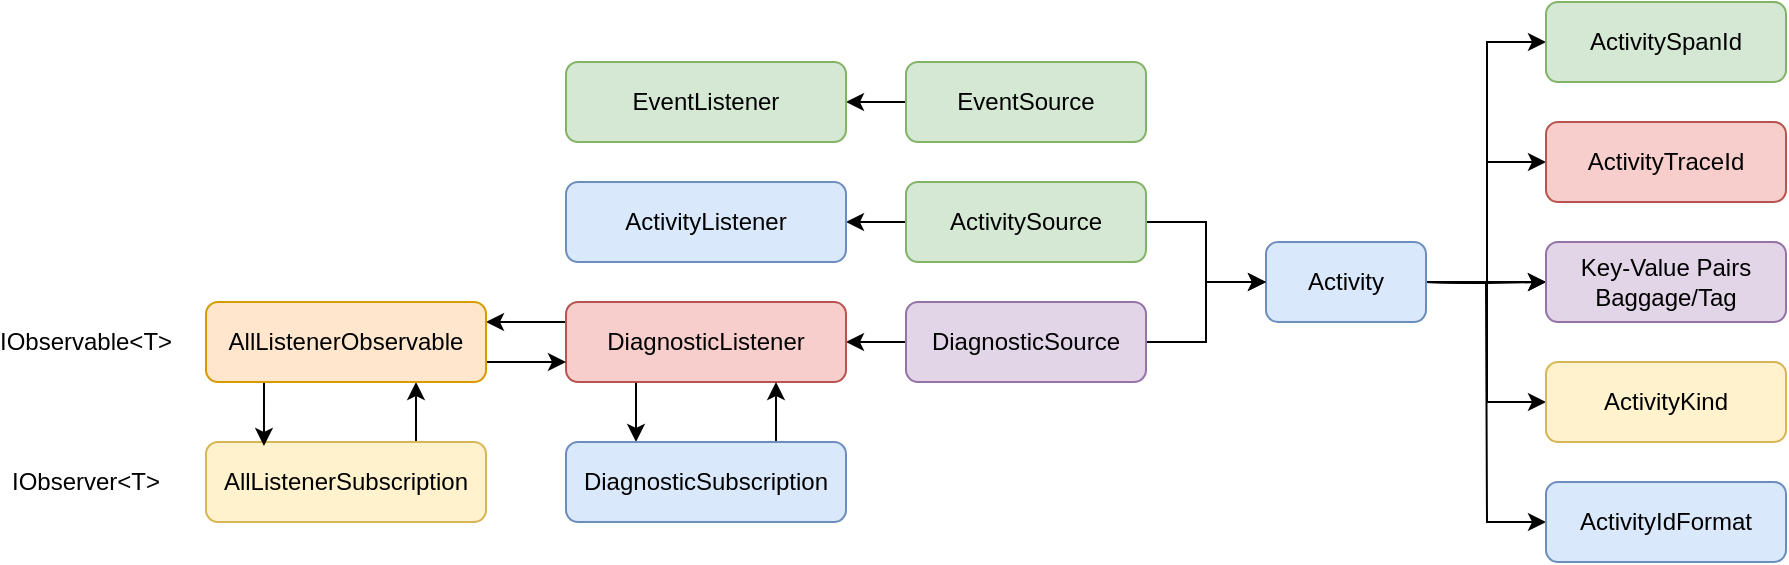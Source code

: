 <mxfile version="15.4.0" type="device"><diagram id="OVWOERO8wn_uQroKP61V" name="第 1 页"><mxGraphModel dx="2152" dy="832" grid="1" gridSize="10" guides="1" tooltips="1" connect="1" arrows="1" fold="1" page="1" pageScale="1" pageWidth="827" pageHeight="1169" math="0" shadow="0"><root><mxCell id="0"/><mxCell id="1" parent="0"/><mxCell id="_D4YtmXW0N59b2oJ9t7J-13" style="edgeStyle=orthogonalEdgeStyle;rounded=0;orthogonalLoop=1;jettySize=auto;html=1;exitX=1;exitY=0.5;exitDx=0;exitDy=0;entryX=0;entryY=0.5;entryDx=0;entryDy=0;" edge="1" parent="1" target="_D4YtmXW0N59b2oJ9t7J-7"><mxGeometry relative="1" as="geometry"><mxPoint x="490" y="300" as="sourcePoint"/></mxGeometry></mxCell><mxCell id="_D4YtmXW0N59b2oJ9t7J-14" style="edgeStyle=orthogonalEdgeStyle;rounded=0;orthogonalLoop=1;jettySize=auto;html=1;exitX=1;exitY=0.5;exitDx=0;exitDy=0;entryX=0;entryY=0.5;entryDx=0;entryDy=0;" edge="1" parent="1" target="_D4YtmXW0N59b2oJ9t7J-8"><mxGeometry relative="1" as="geometry"><mxPoint x="490" y="300" as="sourcePoint"/></mxGeometry></mxCell><mxCell id="_D4YtmXW0N59b2oJ9t7J-15" style="edgeStyle=orthogonalEdgeStyle;rounded=0;orthogonalLoop=1;jettySize=auto;html=1;exitX=1;exitY=0.5;exitDx=0;exitDy=0;entryX=0;entryY=0.5;entryDx=0;entryDy=0;" edge="1" parent="1" target="_D4YtmXW0N59b2oJ9t7J-9"><mxGeometry relative="1" as="geometry"><mxPoint x="490" y="300" as="sourcePoint"/></mxGeometry></mxCell><mxCell id="_D4YtmXW0N59b2oJ9t7J-16" style="edgeStyle=orthogonalEdgeStyle;rounded=0;orthogonalLoop=1;jettySize=auto;html=1;exitX=1;exitY=0.5;exitDx=0;exitDy=0;entryX=0;entryY=0.5;entryDx=0;entryDy=0;" edge="1" parent="1" target="_D4YtmXW0N59b2oJ9t7J-11"><mxGeometry relative="1" as="geometry"><mxPoint x="490" y="300" as="sourcePoint"/></mxGeometry></mxCell><mxCell id="_D4YtmXW0N59b2oJ9t7J-37" style="edgeStyle=orthogonalEdgeStyle;rounded=0;orthogonalLoop=1;jettySize=auto;html=1;exitX=1;exitY=0.5;exitDx=0;exitDy=0;entryX=0;entryY=0.5;entryDx=0;entryDy=0;" edge="1" parent="1" source="_D4YtmXW0N59b2oJ9t7J-1" target="_D4YtmXW0N59b2oJ9t7J-9"><mxGeometry relative="1" as="geometry"/></mxCell><mxCell id="_D4YtmXW0N59b2oJ9t7J-1" value="Activity" style="rounded=1;whiteSpace=wrap;html=1;fillColor=#dae8fc;strokeColor=#6c8ebf;" vertex="1" parent="1"><mxGeometry x="410" y="280" width="80" height="40" as="geometry"/></mxCell><mxCell id="_D4YtmXW0N59b2oJ9t7J-4" style="edgeStyle=orthogonalEdgeStyle;rounded=0;orthogonalLoop=1;jettySize=auto;html=1;exitX=1;exitY=0.5;exitDx=0;exitDy=0;entryX=0;entryY=0.5;entryDx=0;entryDy=0;" edge="1" parent="1" source="_D4YtmXW0N59b2oJ9t7J-2" target="_D4YtmXW0N59b2oJ9t7J-1"><mxGeometry relative="1" as="geometry"/></mxCell><mxCell id="_D4YtmXW0N59b2oJ9t7J-5" style="edgeStyle=orthogonalEdgeStyle;rounded=0;orthogonalLoop=1;jettySize=auto;html=1;exitX=0;exitY=0.5;exitDx=0;exitDy=0;" edge="1" parent="1" source="_D4YtmXW0N59b2oJ9t7J-2" target="_D4YtmXW0N59b2oJ9t7J-3"><mxGeometry relative="1" as="geometry"/></mxCell><mxCell id="_D4YtmXW0N59b2oJ9t7J-2" value="ActivitySource" style="rounded=1;whiteSpace=wrap;html=1;fillColor=#d5e8d4;strokeColor=#82b366;" vertex="1" parent="1"><mxGeometry x="230" y="250" width="120" height="40" as="geometry"/></mxCell><mxCell id="_D4YtmXW0N59b2oJ9t7J-3" value="ActivityListener" style="rounded=1;whiteSpace=wrap;html=1;fillColor=#dae8fc;strokeColor=#6c8ebf;" vertex="1" parent="1"><mxGeometry x="60" y="250" width="140" height="40" as="geometry"/></mxCell><mxCell id="_D4YtmXW0N59b2oJ9t7J-7" value="ActivitySpanId" style="rounded=1;whiteSpace=wrap;html=1;fillColor=#d5e8d4;strokeColor=#82b366;" vertex="1" parent="1"><mxGeometry x="550" y="160" width="120" height="40" as="geometry"/></mxCell><mxCell id="_D4YtmXW0N59b2oJ9t7J-8" value="ActivityTraceId" style="rounded=1;whiteSpace=wrap;html=1;fillColor=#f8cecc;strokeColor=#b85450;" vertex="1" parent="1"><mxGeometry x="550" y="220" width="120" height="40" as="geometry"/></mxCell><mxCell id="_D4YtmXW0N59b2oJ9t7J-9" value="Key-Value Pairs&lt;br&gt;Baggage/Tag" style="rounded=1;whiteSpace=wrap;html=1;fillColor=#e1d5e7;strokeColor=#9673a6;" vertex="1" parent="1"><mxGeometry x="550" y="280" width="120" height="40" as="geometry"/></mxCell><mxCell id="_D4YtmXW0N59b2oJ9t7J-11" value="ActivityKind" style="rounded=1;whiteSpace=wrap;html=1;fillColor=#fff2cc;strokeColor=#d6b656;" vertex="1" parent="1"><mxGeometry x="550" y="340" width="120" height="40" as="geometry"/></mxCell><mxCell id="_D4YtmXW0N59b2oJ9t7J-40" style="edgeStyle=orthogonalEdgeStyle;rounded=0;orthogonalLoop=1;jettySize=auto;html=1;exitX=0;exitY=0.5;exitDx=0;exitDy=0;startArrow=classic;startFill=1;endArrow=none;endFill=0;" edge="1" parent="1" source="_D4YtmXW0N59b2oJ9t7J-12"><mxGeometry relative="1" as="geometry"><mxPoint x="520" y="300" as="targetPoint"/></mxGeometry></mxCell><mxCell id="_D4YtmXW0N59b2oJ9t7J-12" value="ActivityIdFormat" style="rounded=1;whiteSpace=wrap;html=1;fillColor=#dae8fc;strokeColor=#6c8ebf;" vertex="1" parent="1"><mxGeometry x="550" y="400" width="120" height="40" as="geometry"/></mxCell><mxCell id="_D4YtmXW0N59b2oJ9t7J-24" style="edgeStyle=orthogonalEdgeStyle;rounded=0;orthogonalLoop=1;jettySize=auto;html=1;exitX=1;exitY=0.5;exitDx=0;exitDy=0;entryX=0;entryY=0.5;entryDx=0;entryDy=0;" edge="1" parent="1" source="_D4YtmXW0N59b2oJ9t7J-23" target="_D4YtmXW0N59b2oJ9t7J-1"><mxGeometry relative="1" as="geometry"/></mxCell><mxCell id="_D4YtmXW0N59b2oJ9t7J-28" style="edgeStyle=orthogonalEdgeStyle;rounded=0;orthogonalLoop=1;jettySize=auto;html=1;exitX=0;exitY=0.5;exitDx=0;exitDy=0;entryX=1;entryY=0.5;entryDx=0;entryDy=0;" edge="1" parent="1" source="_D4YtmXW0N59b2oJ9t7J-23" target="_D4YtmXW0N59b2oJ9t7J-25"><mxGeometry relative="1" as="geometry"/></mxCell><mxCell id="_D4YtmXW0N59b2oJ9t7J-23" value="DiagnosticSource" style="rounded=1;whiteSpace=wrap;html=1;fillColor=#e1d5e7;strokeColor=#9673a6;" vertex="1" parent="1"><mxGeometry x="230" y="310" width="120" height="40" as="geometry"/></mxCell><mxCell id="_D4YtmXW0N59b2oJ9t7J-33" style="edgeStyle=orthogonalEdgeStyle;rounded=0;orthogonalLoop=1;jettySize=auto;html=1;exitX=0.25;exitY=1;exitDx=0;exitDy=0;entryX=0.25;entryY=0;entryDx=0;entryDy=0;" edge="1" parent="1" source="_D4YtmXW0N59b2oJ9t7J-25" target="_D4YtmXW0N59b2oJ9t7J-27"><mxGeometry relative="1" as="geometry"/></mxCell><mxCell id="_D4YtmXW0N59b2oJ9t7J-44" style="edgeStyle=orthogonalEdgeStyle;rounded=0;orthogonalLoop=1;jettySize=auto;html=1;exitX=0;exitY=0.25;exitDx=0;exitDy=0;entryX=1;entryY=0.25;entryDx=0;entryDy=0;startArrow=none;startFill=0;endArrow=classic;endFill=1;" edge="1" parent="1" source="_D4YtmXW0N59b2oJ9t7J-25" target="_D4YtmXW0N59b2oJ9t7J-32"><mxGeometry relative="1" as="geometry"/></mxCell><mxCell id="_D4YtmXW0N59b2oJ9t7J-25" value="DiagnosticListener" style="rounded=1;whiteSpace=wrap;html=1;fillColor=#f8cecc;strokeColor=#b85450;" vertex="1" parent="1"><mxGeometry x="60" y="310" width="140" height="40" as="geometry"/></mxCell><mxCell id="_D4YtmXW0N59b2oJ9t7J-34" style="edgeStyle=orthogonalEdgeStyle;rounded=0;orthogonalLoop=1;jettySize=auto;html=1;exitX=0.75;exitY=0;exitDx=0;exitDy=0;entryX=0.75;entryY=1;entryDx=0;entryDy=0;" edge="1" parent="1" source="_D4YtmXW0N59b2oJ9t7J-27" target="_D4YtmXW0N59b2oJ9t7J-25"><mxGeometry relative="1" as="geometry"/></mxCell><mxCell id="_D4YtmXW0N59b2oJ9t7J-27" value="&lt;span style=&quot;text-align: left&quot;&gt;DiagnosticSubscription&lt;/span&gt;" style="rounded=1;whiteSpace=wrap;html=1;fillColor=#dae8fc;strokeColor=#6c8ebf;" vertex="1" parent="1"><mxGeometry x="60" y="380" width="140" height="40" as="geometry"/></mxCell><mxCell id="_D4YtmXW0N59b2oJ9t7J-42" style="edgeStyle=orthogonalEdgeStyle;rounded=0;orthogonalLoop=1;jettySize=auto;html=1;exitX=0.75;exitY=0;exitDx=0;exitDy=0;entryX=0.75;entryY=1;entryDx=0;entryDy=0;startArrow=none;startFill=0;endArrow=classic;endFill=1;" edge="1" parent="1" source="_D4YtmXW0N59b2oJ9t7J-31" target="_D4YtmXW0N59b2oJ9t7J-32"><mxGeometry relative="1" as="geometry"/></mxCell><mxCell id="_D4YtmXW0N59b2oJ9t7J-31" value="AllListenerSubscription" style="rounded=1;whiteSpace=wrap;html=1;fillColor=#fff2cc;strokeColor=#d6b656;" vertex="1" parent="1"><mxGeometry x="-120" y="380" width="140" height="40" as="geometry"/></mxCell><mxCell id="_D4YtmXW0N59b2oJ9t7J-43" style="edgeStyle=orthogonalEdgeStyle;rounded=0;orthogonalLoop=1;jettySize=auto;html=1;exitX=0.25;exitY=1;exitDx=0;exitDy=0;entryX=0.207;entryY=0.05;entryDx=0;entryDy=0;entryPerimeter=0;startArrow=none;startFill=0;endArrow=classic;endFill=1;" edge="1" parent="1" source="_D4YtmXW0N59b2oJ9t7J-32" target="_D4YtmXW0N59b2oJ9t7J-31"><mxGeometry relative="1" as="geometry"/></mxCell><mxCell id="_D4YtmXW0N59b2oJ9t7J-45" style="edgeStyle=orthogonalEdgeStyle;rounded=0;orthogonalLoop=1;jettySize=auto;html=1;exitX=1;exitY=0.75;exitDx=0;exitDy=0;entryX=0;entryY=0.75;entryDx=0;entryDy=0;startArrow=none;startFill=0;endArrow=classic;endFill=1;" edge="1" parent="1" source="_D4YtmXW0N59b2oJ9t7J-32" target="_D4YtmXW0N59b2oJ9t7J-25"><mxGeometry relative="1" as="geometry"/></mxCell><mxCell id="_D4YtmXW0N59b2oJ9t7J-32" value="&lt;span style=&quot;text-align: left&quot;&gt;AllListenerObservable&lt;/span&gt;" style="rounded=1;whiteSpace=wrap;html=1;fillColor=#ffe6cc;strokeColor=#d79b00;" vertex="1" parent="1"><mxGeometry x="-120" y="310" width="140" height="40" as="geometry"/></mxCell><mxCell id="_D4YtmXW0N59b2oJ9t7J-46" value="IObservable&amp;lt;T&amp;gt;" style="text;html=1;strokeColor=none;fillColor=none;align=center;verticalAlign=middle;whiteSpace=wrap;rounded=0;sketch=0;" vertex="1" parent="1"><mxGeometry x="-210" y="315" width="60" height="30" as="geometry"/></mxCell><mxCell id="_D4YtmXW0N59b2oJ9t7J-47" value="IObserver&amp;lt;T&amp;gt;" style="text;html=1;strokeColor=none;fillColor=none;align=center;verticalAlign=middle;whiteSpace=wrap;rounded=0;sketch=0;" vertex="1" parent="1"><mxGeometry x="-210" y="385" width="60" height="30" as="geometry"/></mxCell><mxCell id="_D4YtmXW0N59b2oJ9t7J-50" style="edgeStyle=orthogonalEdgeStyle;rounded=0;orthogonalLoop=1;jettySize=auto;html=1;exitX=0;exitY=0.5;exitDx=0;exitDy=0;startArrow=none;startFill=0;endArrow=classic;endFill=1;" edge="1" parent="1" source="_D4YtmXW0N59b2oJ9t7J-48" target="_D4YtmXW0N59b2oJ9t7J-49"><mxGeometry relative="1" as="geometry"/></mxCell><mxCell id="_D4YtmXW0N59b2oJ9t7J-48" value="EventSource" style="rounded=1;whiteSpace=wrap;html=1;fillColor=#d5e8d4;strokeColor=#82b366;" vertex="1" parent="1"><mxGeometry x="230" y="190" width="120" height="40" as="geometry"/></mxCell><mxCell id="_D4YtmXW0N59b2oJ9t7J-49" value="EventListener" style="rounded=1;whiteSpace=wrap;html=1;fillColor=#d5e8d4;strokeColor=#82b366;" vertex="1" parent="1"><mxGeometry x="60" y="190" width="140" height="40" as="geometry"/></mxCell></root></mxGraphModel></diagram></mxfile>